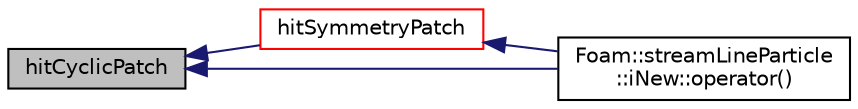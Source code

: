digraph "hitCyclicPatch"
{
  bgcolor="transparent";
  edge [fontname="Helvetica",fontsize="10",labelfontname="Helvetica",labelfontsize="10"];
  node [fontname="Helvetica",fontsize="10",shape=record];
  rankdir="LR";
  Node173 [label="hitCyclicPatch",height=0.2,width=0.4,color="black", fillcolor="grey75", style="filled", fontcolor="black"];
  Node173 -> Node174 [dir="back",color="midnightblue",fontsize="10",style="solid",fontname="Helvetica"];
  Node174 [label="hitSymmetryPatch",height=0.2,width=0.4,color="red",URL="$a24277.html#af4f75b6ee8912c50cb421e9ec59410dc",tooltip="Overridable function to handle the particle hitting a. "];
  Node174 -> Node180 [dir="back",color="midnightblue",fontsize="10",style="solid",fontname="Helvetica"];
  Node180 [label="Foam::streamLineParticle\l::iNew::operator()",height=0.2,width=0.4,color="black",URL="$a24285.html#acd63a3abfe79adcabffffd5c51b01ac4"];
  Node173 -> Node180 [dir="back",color="midnightblue",fontsize="10",style="solid",fontname="Helvetica"];
}
